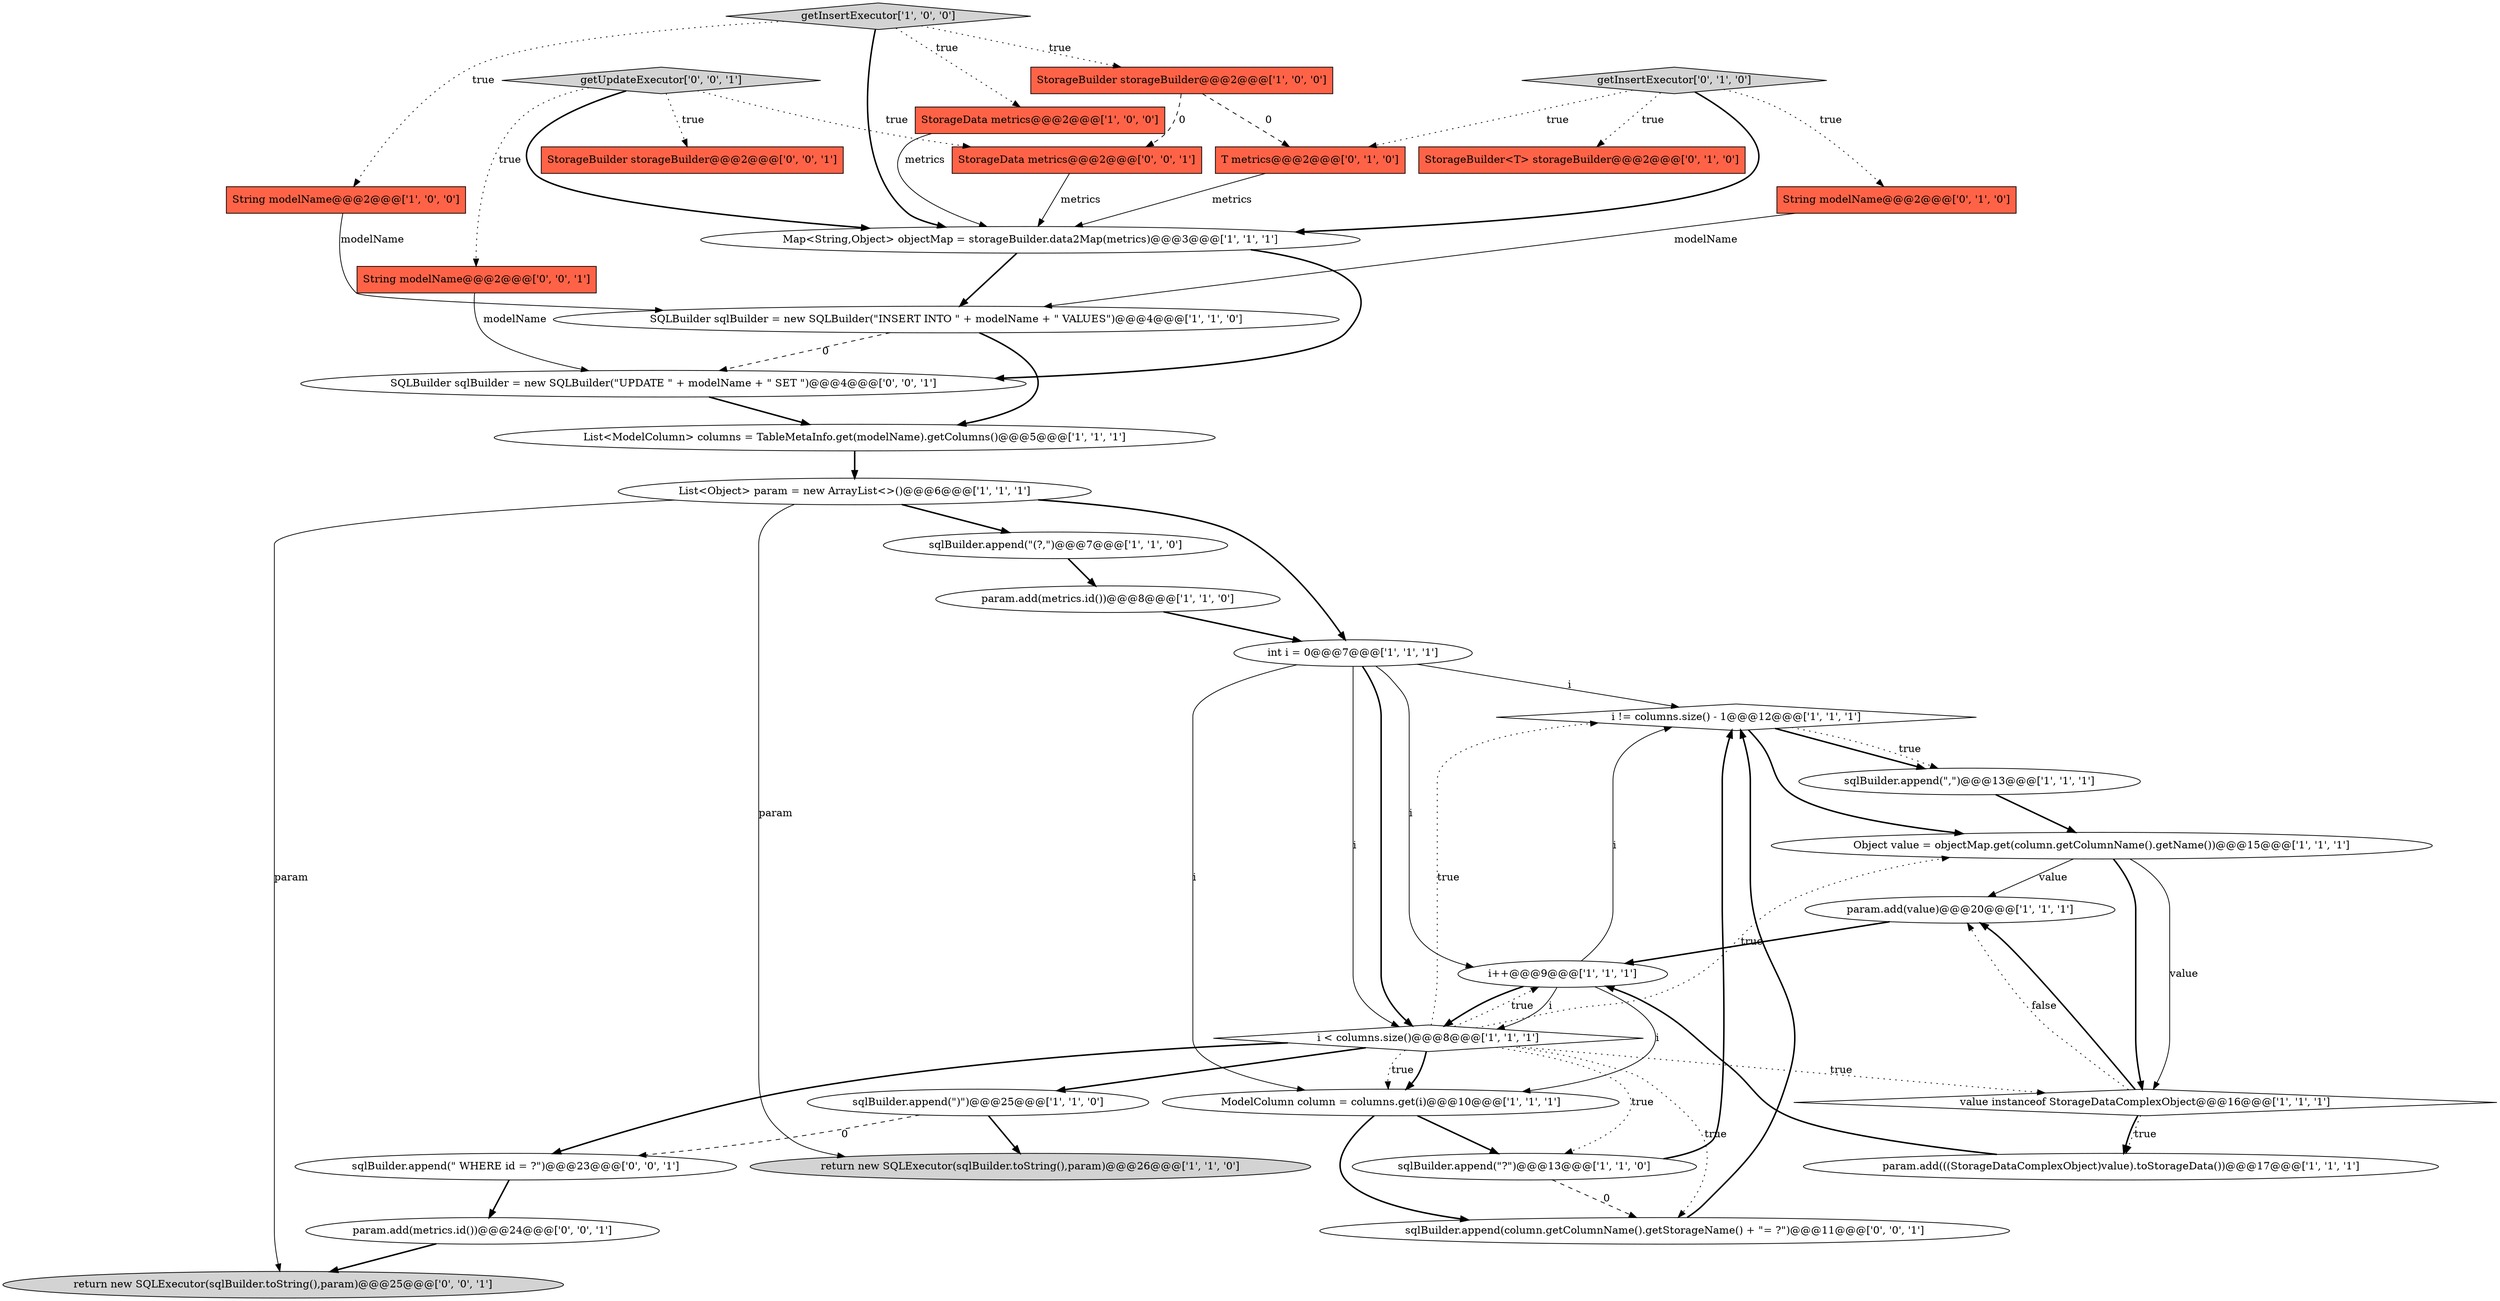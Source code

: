 digraph {
1 [style = filled, label = "i != columns.size() - 1@@@12@@@['1', '1', '1']", fillcolor = white, shape = diamond image = "AAA0AAABBB1BBB"];
6 [style = filled, label = "param.add(((StorageDataComplexObject)value).toStorageData())@@@17@@@['1', '1', '1']", fillcolor = white, shape = ellipse image = "AAA0AAABBB1BBB"];
11 [style = filled, label = "sqlBuilder.append(\")\")@@@25@@@['1', '1', '0']", fillcolor = white, shape = ellipse image = "AAA0AAABBB1BBB"];
31 [style = filled, label = "StorageData metrics@@@2@@@['0', '0', '1']", fillcolor = tomato, shape = box image = "AAA0AAABBB3BBB"];
27 [style = filled, label = "String modelName@@@2@@@['0', '0', '1']", fillcolor = tomato, shape = box image = "AAA0AAABBB3BBB"];
29 [style = filled, label = "param.add(metrics.id())@@@24@@@['0', '0', '1']", fillcolor = white, shape = ellipse image = "AAA0AAABBB3BBB"];
0 [style = filled, label = "sqlBuilder.append(\",\")@@@13@@@['1', '1', '1']", fillcolor = white, shape = ellipse image = "AAA0AAABBB1BBB"];
10 [style = filled, label = "String modelName@@@2@@@['1', '0', '0']", fillcolor = tomato, shape = box image = "AAA0AAABBB1BBB"];
18 [style = filled, label = "sqlBuilder.append(\"?\")@@@13@@@['1', '1', '0']", fillcolor = white, shape = ellipse image = "AAA0AAABBB1BBB"];
15 [style = filled, label = "Map<String,Object> objectMap = storageBuilder.data2Map(metrics)@@@3@@@['1', '1', '1']", fillcolor = white, shape = ellipse image = "AAA0AAABBB1BBB"];
2 [style = filled, label = "List<Object> param = new ArrayList<>()@@@6@@@['1', '1', '1']", fillcolor = white, shape = ellipse image = "AAA0AAABBB1BBB"];
7 [style = filled, label = "StorageData metrics@@@2@@@['1', '0', '0']", fillcolor = tomato, shape = box image = "AAA0AAABBB1BBB"];
23 [style = filled, label = "String modelName@@@2@@@['0', '1', '0']", fillcolor = tomato, shape = box image = "AAA0AAABBB2BBB"];
19 [style = filled, label = "i < columns.size()@@@8@@@['1', '1', '1']", fillcolor = white, shape = diamond image = "AAA0AAABBB1BBB"];
22 [style = filled, label = "param.add(metrics.id())@@@8@@@['1', '1', '0']", fillcolor = white, shape = ellipse image = "AAA0AAABBB1BBB"];
24 [style = filled, label = "StorageBuilder<T> storageBuilder@@@2@@@['0', '1', '0']", fillcolor = tomato, shape = box image = "AAA0AAABBB2BBB"];
20 [style = filled, label = "param.add(value)@@@20@@@['1', '1', '1']", fillcolor = white, shape = ellipse image = "AAA0AAABBB1BBB"];
12 [style = filled, label = "getInsertExecutor['1', '0', '0']", fillcolor = lightgray, shape = diamond image = "AAA0AAABBB1BBB"];
4 [style = filled, label = "SQLBuilder sqlBuilder = new SQLBuilder(\"INSERT INTO \" + modelName + \" VALUES\")@@@4@@@['1', '1', '0']", fillcolor = white, shape = ellipse image = "AAA0AAABBB1BBB"];
30 [style = filled, label = "StorageBuilder storageBuilder@@@2@@@['0', '0', '1']", fillcolor = tomato, shape = box image = "AAA0AAABBB3BBB"];
28 [style = filled, label = "getUpdateExecutor['0', '0', '1']", fillcolor = lightgray, shape = diamond image = "AAA0AAABBB3BBB"];
17 [style = filled, label = "return new SQLExecutor(sqlBuilder.toString(),param)@@@26@@@['1', '1', '0']", fillcolor = lightgray, shape = ellipse image = "AAA0AAABBB1BBB"];
34 [style = filled, label = "sqlBuilder.append(\" WHERE id = ?\")@@@23@@@['0', '0', '1']", fillcolor = white, shape = ellipse image = "AAA0AAABBB3BBB"];
32 [style = filled, label = "SQLBuilder sqlBuilder = new SQLBuilder(\"UPDATE \" + modelName + \" SET \")@@@4@@@['0', '0', '1']", fillcolor = white, shape = ellipse image = "AAA0AAABBB3BBB"];
26 [style = filled, label = "T metrics@@@2@@@['0', '1', '0']", fillcolor = tomato, shape = box image = "AAA1AAABBB2BBB"];
9 [style = filled, label = "ModelColumn column = columns.get(i)@@@10@@@['1', '1', '1']", fillcolor = white, shape = ellipse image = "AAA0AAABBB1BBB"];
35 [style = filled, label = "return new SQLExecutor(sqlBuilder.toString(),param)@@@25@@@['0', '0', '1']", fillcolor = lightgray, shape = ellipse image = "AAA0AAABBB3BBB"];
5 [style = filled, label = "value instanceof StorageDataComplexObject@@@16@@@['1', '1', '1']", fillcolor = white, shape = diamond image = "AAA0AAABBB1BBB"];
14 [style = filled, label = "List<ModelColumn> columns = TableMetaInfo.get(modelName).getColumns()@@@5@@@['1', '1', '1']", fillcolor = white, shape = ellipse image = "AAA0AAABBB1BBB"];
25 [style = filled, label = "getInsertExecutor['0', '1', '0']", fillcolor = lightgray, shape = diamond image = "AAA0AAABBB2BBB"];
33 [style = filled, label = "sqlBuilder.append(column.getColumnName().getStorageName() + \"= ?\")@@@11@@@['0', '0', '1']", fillcolor = white, shape = ellipse image = "AAA0AAABBB3BBB"];
3 [style = filled, label = "sqlBuilder.append(\"(?,\")@@@7@@@['1', '1', '0']", fillcolor = white, shape = ellipse image = "AAA0AAABBB1BBB"];
16 [style = filled, label = "Object value = objectMap.get(column.getColumnName().getName())@@@15@@@['1', '1', '1']", fillcolor = white, shape = ellipse image = "AAA0AAABBB1BBB"];
13 [style = filled, label = "i++@@@9@@@['1', '1', '1']", fillcolor = white, shape = ellipse image = "AAA0AAABBB1BBB"];
8 [style = filled, label = "int i = 0@@@7@@@['1', '1', '1']", fillcolor = white, shape = ellipse image = "AAA0AAABBB1BBB"];
21 [style = filled, label = "StorageBuilder storageBuilder@@@2@@@['1', '0', '0']", fillcolor = tomato, shape = box image = "AAA1AAABBB1BBB"];
19->1 [style = dotted, label="true"];
34->29 [style = bold, label=""];
13->9 [style = solid, label="i"];
0->16 [style = bold, label=""];
4->14 [style = bold, label=""];
19->34 [style = bold, label=""];
28->31 [style = dotted, label="true"];
20->13 [style = bold, label=""];
28->15 [style = bold, label=""];
5->20 [style = bold, label=""];
13->1 [style = solid, label="i"];
9->33 [style = bold, label=""];
8->19 [style = bold, label=""];
11->34 [style = dashed, label="0"];
2->3 [style = bold, label=""];
26->15 [style = solid, label="metrics"];
12->15 [style = bold, label=""];
19->18 [style = dotted, label="true"];
23->4 [style = solid, label="modelName"];
5->6 [style = dotted, label="true"];
19->33 [style = dotted, label="true"];
32->14 [style = bold, label=""];
25->24 [style = dotted, label="true"];
19->11 [style = bold, label=""];
33->1 [style = bold, label=""];
19->13 [style = dotted, label="true"];
1->0 [style = bold, label=""];
27->32 [style = solid, label="modelName"];
16->20 [style = solid, label="value"];
8->9 [style = solid, label="i"];
3->22 [style = bold, label=""];
12->21 [style = dotted, label="true"];
31->15 [style = solid, label="metrics"];
8->13 [style = solid, label="i"];
2->35 [style = solid, label="param"];
22->8 [style = bold, label=""];
21->31 [style = dashed, label="0"];
4->32 [style = dashed, label="0"];
28->30 [style = dotted, label="true"];
13->19 [style = bold, label=""];
9->18 [style = bold, label=""];
13->19 [style = solid, label="i"];
5->6 [style = bold, label=""];
12->10 [style = dotted, label="true"];
18->1 [style = bold, label=""];
19->9 [style = bold, label=""];
21->26 [style = dashed, label="0"];
1->16 [style = bold, label=""];
2->17 [style = solid, label="param"];
8->1 [style = solid, label="i"];
6->13 [style = bold, label=""];
19->9 [style = dotted, label="true"];
7->15 [style = solid, label="metrics"];
15->4 [style = bold, label=""];
19->16 [style = dotted, label="true"];
8->19 [style = solid, label="i"];
19->5 [style = dotted, label="true"];
16->5 [style = bold, label=""];
25->15 [style = bold, label=""];
11->17 [style = bold, label=""];
5->20 [style = dotted, label="false"];
14->2 [style = bold, label=""];
1->0 [style = dotted, label="true"];
29->35 [style = bold, label=""];
25->23 [style = dotted, label="true"];
28->27 [style = dotted, label="true"];
16->5 [style = solid, label="value"];
12->7 [style = dotted, label="true"];
15->32 [style = bold, label=""];
25->26 [style = dotted, label="true"];
18->33 [style = dashed, label="0"];
2->8 [style = bold, label=""];
10->4 [style = solid, label="modelName"];
}
